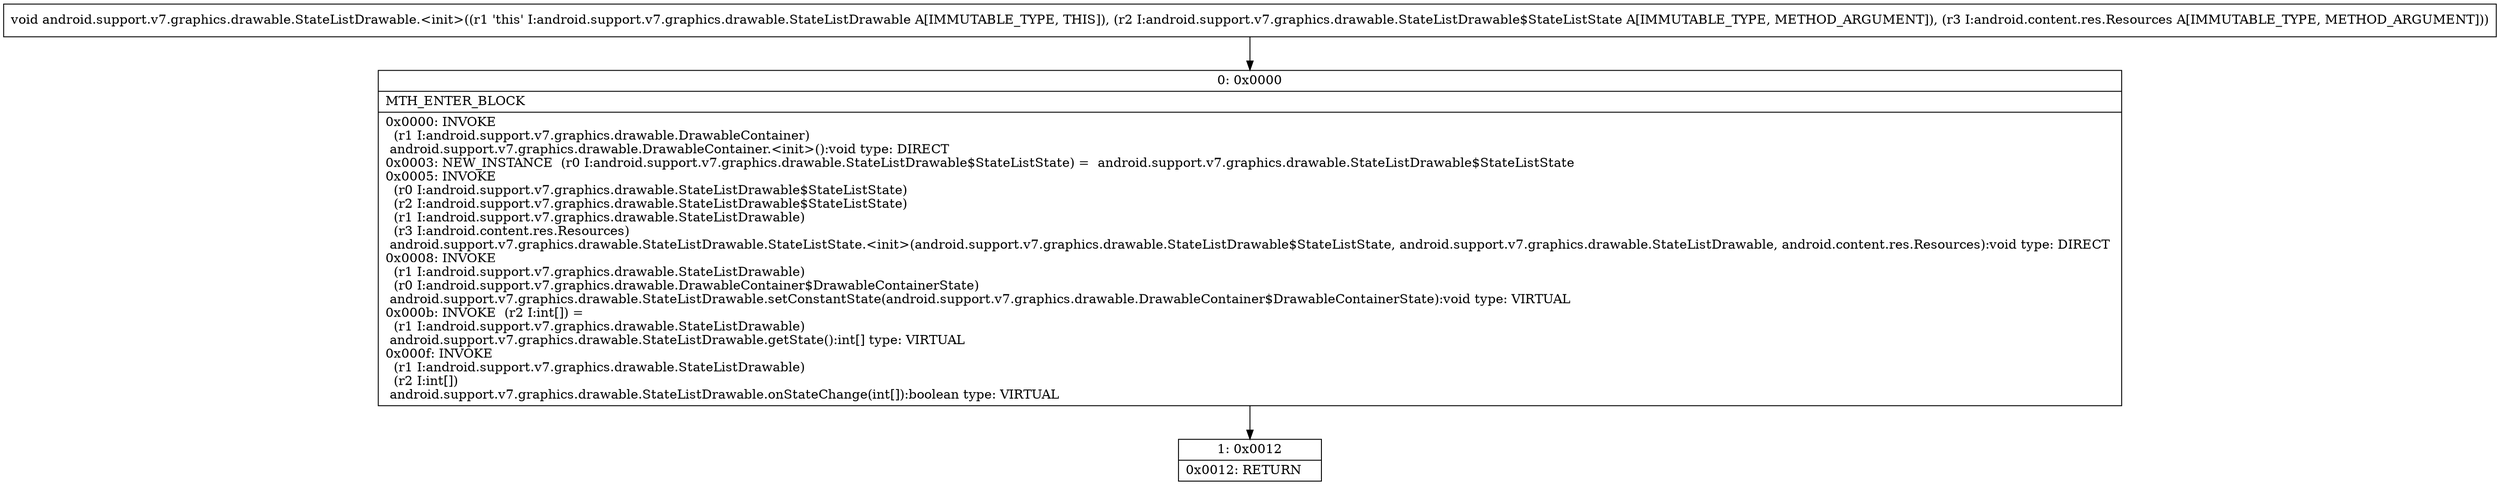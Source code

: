 digraph "CFG forandroid.support.v7.graphics.drawable.StateListDrawable.\<init\>(Landroid\/support\/v7\/graphics\/drawable\/StateListDrawable$StateListState;Landroid\/content\/res\/Resources;)V" {
Node_0 [shape=record,label="{0\:\ 0x0000|MTH_ENTER_BLOCK\l|0x0000: INVOKE  \l  (r1 I:android.support.v7.graphics.drawable.DrawableContainer)\l android.support.v7.graphics.drawable.DrawableContainer.\<init\>():void type: DIRECT \l0x0003: NEW_INSTANCE  (r0 I:android.support.v7.graphics.drawable.StateListDrawable$StateListState) =  android.support.v7.graphics.drawable.StateListDrawable$StateListState \l0x0005: INVOKE  \l  (r0 I:android.support.v7.graphics.drawable.StateListDrawable$StateListState)\l  (r2 I:android.support.v7.graphics.drawable.StateListDrawable$StateListState)\l  (r1 I:android.support.v7.graphics.drawable.StateListDrawable)\l  (r3 I:android.content.res.Resources)\l android.support.v7.graphics.drawable.StateListDrawable.StateListState.\<init\>(android.support.v7.graphics.drawable.StateListDrawable$StateListState, android.support.v7.graphics.drawable.StateListDrawable, android.content.res.Resources):void type: DIRECT \l0x0008: INVOKE  \l  (r1 I:android.support.v7.graphics.drawable.StateListDrawable)\l  (r0 I:android.support.v7.graphics.drawable.DrawableContainer$DrawableContainerState)\l android.support.v7.graphics.drawable.StateListDrawable.setConstantState(android.support.v7.graphics.drawable.DrawableContainer$DrawableContainerState):void type: VIRTUAL \l0x000b: INVOKE  (r2 I:int[]) = \l  (r1 I:android.support.v7.graphics.drawable.StateListDrawable)\l android.support.v7.graphics.drawable.StateListDrawable.getState():int[] type: VIRTUAL \l0x000f: INVOKE  \l  (r1 I:android.support.v7.graphics.drawable.StateListDrawable)\l  (r2 I:int[])\l android.support.v7.graphics.drawable.StateListDrawable.onStateChange(int[]):boolean type: VIRTUAL \l}"];
Node_1 [shape=record,label="{1\:\ 0x0012|0x0012: RETURN   \l}"];
MethodNode[shape=record,label="{void android.support.v7.graphics.drawable.StateListDrawable.\<init\>((r1 'this' I:android.support.v7.graphics.drawable.StateListDrawable A[IMMUTABLE_TYPE, THIS]), (r2 I:android.support.v7.graphics.drawable.StateListDrawable$StateListState A[IMMUTABLE_TYPE, METHOD_ARGUMENT]), (r3 I:android.content.res.Resources A[IMMUTABLE_TYPE, METHOD_ARGUMENT])) }"];
MethodNode -> Node_0;
Node_0 -> Node_1;
}

